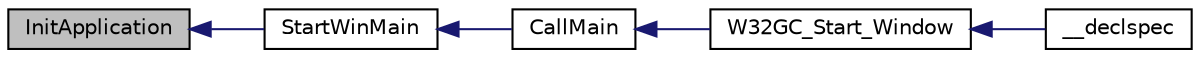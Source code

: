 digraph "InitApplication"
{
  edge [fontname="Helvetica",fontsize="10",labelfontname="Helvetica",labelfontsize="10"];
  node [fontname="Helvetica",fontsize="10",shape=record];
  rankdir="LR";
  Node1 [label="InitApplication",height=0.2,width=0.4,color="black", fillcolor="grey75", style="filled", fontcolor="black"];
  Node1 -> Node2 [dir="back",color="midnightblue",fontsize="10",style="solid",fontname="Helvetica"];
  Node2 [label="StartWinMain",height=0.2,width=0.4,color="black", fillcolor="white", style="filled",URL="$w32__console_8c.html#a2363368e7d52d5df8c4f20cb13283faa"];
  Node2 -> Node3 [dir="back",color="midnightblue",fontsize="10",style="solid",fontname="Helvetica"];
  Node3 [label="CallMain",height=0.2,width=0.4,color="black", fillcolor="white", style="filled",URL="$w32__console_8c.html#a3e359465ba75ec15014d5af9c09d3db9"];
  Node3 -> Node4 [dir="back",color="midnightblue",fontsize="10",style="solid",fontname="Helvetica"];
  Node4 [label="W32GC_Start_Window",height=0.2,width=0.4,color="black", fillcolor="white", style="filled",URL="$w32__console_8c.html#a4df61e90931602252f4bd1addb17902f"];
  Node4 -> Node5 [dir="back",color="midnightblue",fontsize="10",style="solid",fontname="Helvetica"];
  Node5 [label="__declspec",height=0.2,width=0.4,color="black", fillcolor="white", style="filled",URL="$w32gc__interf_8c.html#a9bbe083e9a45c3fda6abf2737bebc2ad"];
}
